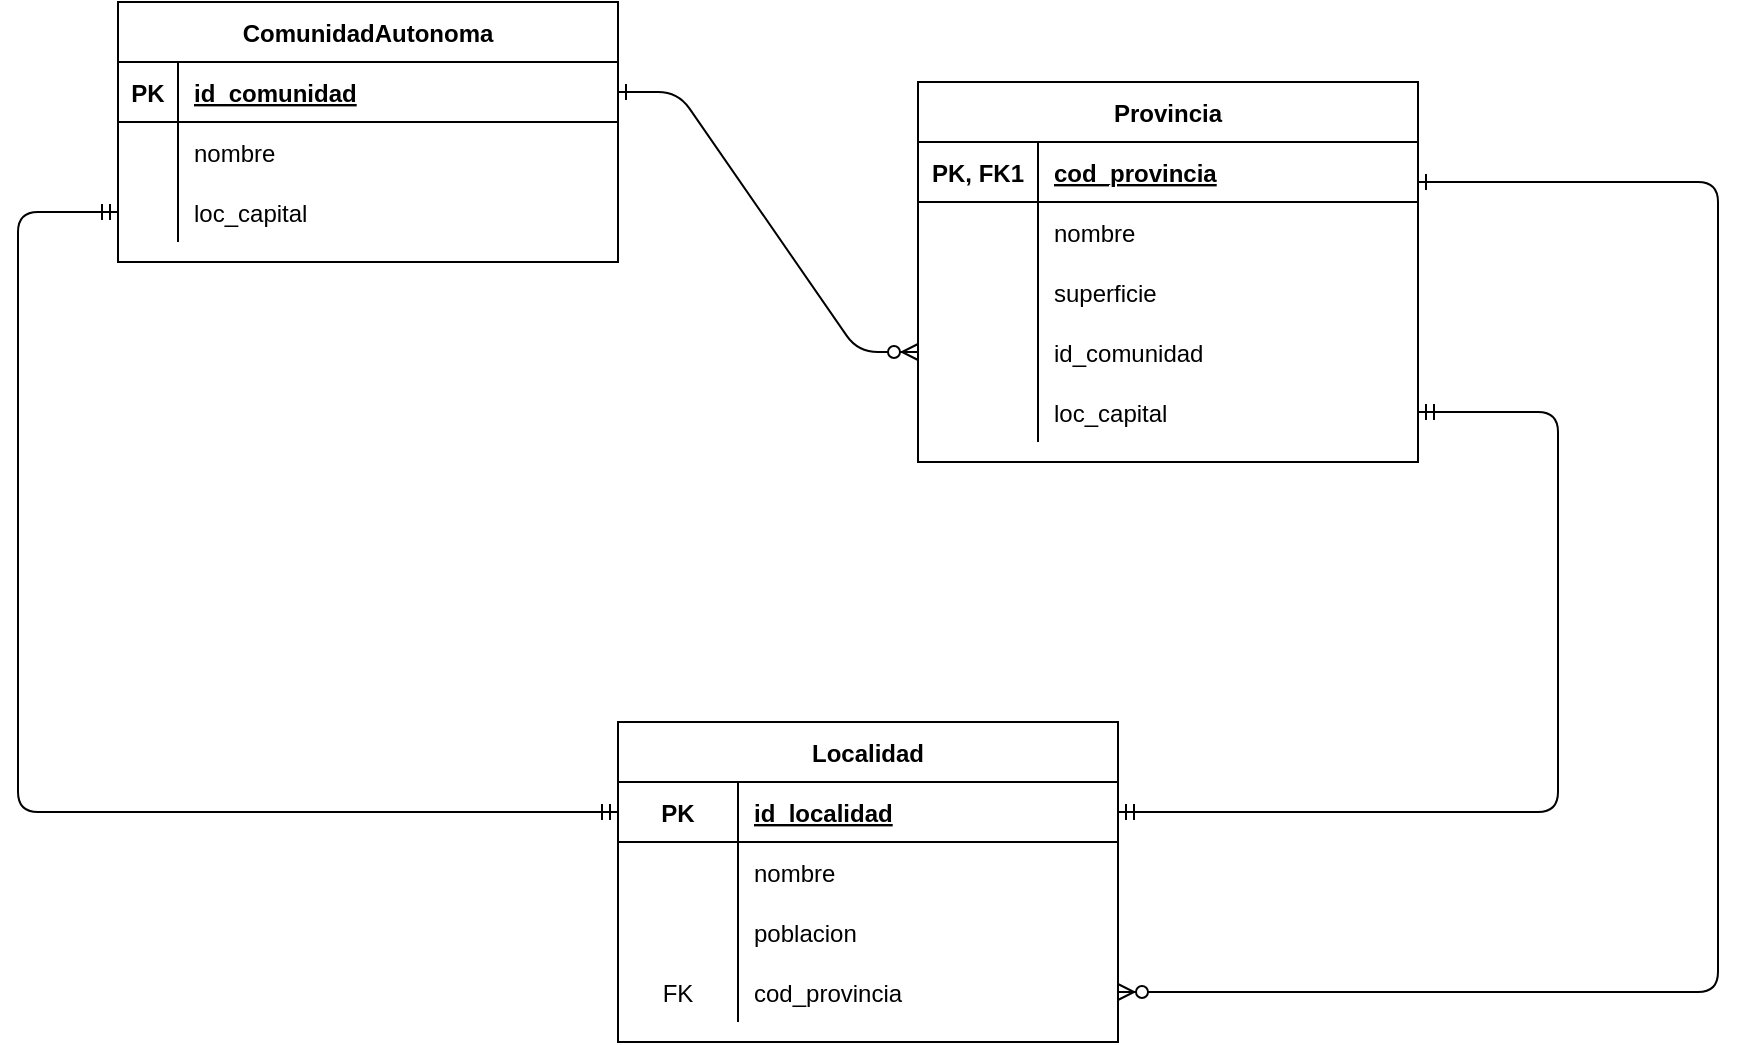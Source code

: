 <mxfile version="14.4.3" type="device"><diagram id="PFz4KowHKHH84I_yoqn-" name="Página-1"><mxGraphModel dx="852" dy="494" grid="1" gridSize="10" guides="1" tooltips="1" connect="1" arrows="1" fold="1" page="1" pageScale="1" pageWidth="1169" pageHeight="827" math="0" shadow="0"><root><mxCell id="0"/><mxCell id="1" parent="0"/><mxCell id="AvdT3rn0lqyyP3pU4Ql2-1" value="" style="edgeStyle=entityRelationEdgeStyle;endArrow=ERzeroToMany;startArrow=ERone;endFill=1;startFill=0;entryX=0;entryY=0.5;entryDx=0;entryDy=0;" parent="1" source="AvdT3rn0lqyyP3pU4Ql2-32" target="5IuBYr37noK2EK_UhRJi-4" edge="1"><mxGeometry width="100" height="100" relative="1" as="geometry"><mxPoint x="560" y="720" as="sourcePoint"/><mxPoint x="680" y="195" as="targetPoint"/></mxGeometry></mxCell><mxCell id="AvdT3rn0lqyyP3pU4Ql2-2" value="Provincia" style="shape=table;startSize=30;container=1;collapsible=1;childLayout=tableLayout;fixedRows=1;rowLines=0;fontStyle=1;align=center;resizeLast=1;" parent="1" vertex="1"><mxGeometry x="700" y="110" width="250" height="190" as="geometry"/></mxCell><mxCell id="AvdT3rn0lqyyP3pU4Ql2-3" value="" style="shape=partialRectangle;collapsible=0;dropTarget=0;pointerEvents=0;fillColor=none;points=[[0,0.5],[1,0.5]];portConstraint=eastwest;top=0;left=0;right=0;bottom=1;" parent="AvdT3rn0lqyyP3pU4Ql2-2" vertex="1"><mxGeometry y="30" width="250" height="30" as="geometry"/></mxCell><mxCell id="AvdT3rn0lqyyP3pU4Ql2-4" value="PK, FK1" style="shape=partialRectangle;overflow=hidden;connectable=0;fillColor=none;top=0;left=0;bottom=0;right=0;fontStyle=1;" parent="AvdT3rn0lqyyP3pU4Ql2-3" vertex="1"><mxGeometry width="60" height="30" as="geometry"/></mxCell><mxCell id="AvdT3rn0lqyyP3pU4Ql2-5" value="cod_provincia" style="shape=partialRectangle;overflow=hidden;connectable=0;fillColor=none;top=0;left=0;bottom=0;right=0;align=left;spacingLeft=6;fontStyle=5;" parent="AvdT3rn0lqyyP3pU4Ql2-3" vertex="1"><mxGeometry x="60" width="190" height="30" as="geometry"/></mxCell><mxCell id="AvdT3rn0lqyyP3pU4Ql2-9" value="" style="shape=partialRectangle;collapsible=0;dropTarget=0;pointerEvents=0;fillColor=none;points=[[0,0.5],[1,0.5]];portConstraint=eastwest;top=0;left=0;right=0;bottom=0;" parent="AvdT3rn0lqyyP3pU4Ql2-2" vertex="1"><mxGeometry y="60" width="250" height="30" as="geometry"/></mxCell><mxCell id="AvdT3rn0lqyyP3pU4Ql2-10" value="" style="shape=partialRectangle;overflow=hidden;connectable=0;fillColor=none;top=0;left=0;bottom=0;right=0;" parent="AvdT3rn0lqyyP3pU4Ql2-9" vertex="1"><mxGeometry width="60" height="30" as="geometry"/></mxCell><mxCell id="AvdT3rn0lqyyP3pU4Ql2-11" value="nombre" style="shape=partialRectangle;overflow=hidden;connectable=0;fillColor=none;top=0;left=0;bottom=0;right=0;align=left;spacingLeft=6;" parent="AvdT3rn0lqyyP3pU4Ql2-9" vertex="1"><mxGeometry x="60" width="190" height="30" as="geometry"/></mxCell><mxCell id="AvdT3rn0lqyyP3pU4Ql2-12" value="" style="shape=partialRectangle;collapsible=0;dropTarget=0;pointerEvents=0;fillColor=none;points=[[0,0.5],[1,0.5]];portConstraint=eastwest;top=0;left=0;right=0;bottom=0;" parent="AvdT3rn0lqyyP3pU4Ql2-2" vertex="1"><mxGeometry y="90" width="250" height="30" as="geometry"/></mxCell><mxCell id="AvdT3rn0lqyyP3pU4Ql2-13" value="" style="shape=partialRectangle;overflow=hidden;connectable=0;fillColor=none;top=0;left=0;bottom=0;right=0;" parent="AvdT3rn0lqyyP3pU4Ql2-12" vertex="1"><mxGeometry width="60" height="30" as="geometry"/></mxCell><mxCell id="AvdT3rn0lqyyP3pU4Ql2-14" value="superficie" style="shape=partialRectangle;overflow=hidden;connectable=0;fillColor=none;top=0;left=0;bottom=0;right=0;align=left;spacingLeft=6;" parent="AvdT3rn0lqyyP3pU4Ql2-12" vertex="1"><mxGeometry x="60" width="190" height="30" as="geometry"/></mxCell><mxCell id="5IuBYr37noK2EK_UhRJi-4" value="" style="shape=partialRectangle;collapsible=0;dropTarget=0;pointerEvents=0;fillColor=none;points=[[0,0.5],[1,0.5]];portConstraint=eastwest;top=0;left=0;right=0;bottom=0;" vertex="1" parent="AvdT3rn0lqyyP3pU4Ql2-2"><mxGeometry y="120" width="250" height="30" as="geometry"/></mxCell><mxCell id="5IuBYr37noK2EK_UhRJi-5" value="" style="shape=partialRectangle;overflow=hidden;connectable=0;fillColor=none;top=0;left=0;bottom=0;right=0;" vertex="1" parent="5IuBYr37noK2EK_UhRJi-4"><mxGeometry width="60" height="30" as="geometry"/></mxCell><mxCell id="5IuBYr37noK2EK_UhRJi-6" value="id_comunidad" style="shape=partialRectangle;overflow=hidden;connectable=0;fillColor=none;top=0;left=0;bottom=0;right=0;align=left;spacingLeft=6;" vertex="1" parent="5IuBYr37noK2EK_UhRJi-4"><mxGeometry x="60" width="190" height="30" as="geometry"/></mxCell><mxCell id="5IuBYr37noK2EK_UhRJi-7" value="" style="shape=partialRectangle;collapsible=0;dropTarget=0;pointerEvents=0;fillColor=none;points=[[0,0.5],[1,0.5]];portConstraint=eastwest;top=0;left=0;right=0;bottom=0;" vertex="1" parent="AvdT3rn0lqyyP3pU4Ql2-2"><mxGeometry y="150" width="250" height="30" as="geometry"/></mxCell><mxCell id="5IuBYr37noK2EK_UhRJi-8" value="" style="shape=partialRectangle;overflow=hidden;connectable=0;fillColor=none;top=0;left=0;bottom=0;right=0;" vertex="1" parent="5IuBYr37noK2EK_UhRJi-7"><mxGeometry width="60" height="30" as="geometry"/></mxCell><mxCell id="5IuBYr37noK2EK_UhRJi-9" value="loc_capital" style="shape=partialRectangle;overflow=hidden;connectable=0;fillColor=none;top=0;left=0;bottom=0;right=0;align=left;spacingLeft=6;" vertex="1" parent="5IuBYr37noK2EK_UhRJi-7"><mxGeometry x="60" width="190" height="30" as="geometry"/></mxCell><mxCell id="AvdT3rn0lqyyP3pU4Ql2-15" value="Localidad" style="shape=table;startSize=30;container=1;collapsible=1;childLayout=tableLayout;fixedRows=1;rowLines=0;fontStyle=1;align=center;resizeLast=1;" parent="1" vertex="1"><mxGeometry x="550" y="430" width="250" height="160" as="geometry"/></mxCell><mxCell id="AvdT3rn0lqyyP3pU4Ql2-16" value="" style="shape=partialRectangle;collapsible=0;dropTarget=0;pointerEvents=0;fillColor=none;points=[[0,0.5],[1,0.5]];portConstraint=eastwest;top=0;left=0;right=0;bottom=1;" parent="AvdT3rn0lqyyP3pU4Ql2-15" vertex="1"><mxGeometry y="30" width="250" height="30" as="geometry"/></mxCell><mxCell id="AvdT3rn0lqyyP3pU4Ql2-17" value="PK" style="shape=partialRectangle;overflow=hidden;connectable=0;fillColor=none;top=0;left=0;bottom=0;right=0;fontStyle=1;" parent="AvdT3rn0lqyyP3pU4Ql2-16" vertex="1"><mxGeometry width="60" height="30" as="geometry"/></mxCell><mxCell id="AvdT3rn0lqyyP3pU4Ql2-18" value="id_localidad" style="shape=partialRectangle;overflow=hidden;connectable=0;fillColor=none;top=0;left=0;bottom=0;right=0;align=left;spacingLeft=6;fontStyle=5;" parent="AvdT3rn0lqyyP3pU4Ql2-16" vertex="1"><mxGeometry x="60" width="190" height="30" as="geometry"/></mxCell><mxCell id="AvdT3rn0lqyyP3pU4Ql2-22" value="" style="shape=partialRectangle;collapsible=0;dropTarget=0;pointerEvents=0;fillColor=none;points=[[0,0.5],[1,0.5]];portConstraint=eastwest;top=0;left=0;right=0;bottom=0;" parent="AvdT3rn0lqyyP3pU4Ql2-15" vertex="1"><mxGeometry y="60" width="250" height="30" as="geometry"/></mxCell><mxCell id="AvdT3rn0lqyyP3pU4Ql2-23" value="" style="shape=partialRectangle;overflow=hidden;connectable=0;fillColor=none;top=0;left=0;bottom=0;right=0;" parent="AvdT3rn0lqyyP3pU4Ql2-22" vertex="1"><mxGeometry width="60" height="30" as="geometry"/></mxCell><mxCell id="AvdT3rn0lqyyP3pU4Ql2-24" value="nombre" style="shape=partialRectangle;overflow=hidden;connectable=0;fillColor=none;top=0;left=0;bottom=0;right=0;align=left;spacingLeft=6;" parent="AvdT3rn0lqyyP3pU4Ql2-22" vertex="1"><mxGeometry x="60" width="190" height="30" as="geometry"/></mxCell><mxCell id="AvdT3rn0lqyyP3pU4Ql2-25" value="" style="shape=partialRectangle;collapsible=0;dropTarget=0;pointerEvents=0;fillColor=none;points=[[0,0.5],[1,0.5]];portConstraint=eastwest;top=0;left=0;right=0;bottom=0;" parent="AvdT3rn0lqyyP3pU4Ql2-15" vertex="1"><mxGeometry y="90" width="250" height="30" as="geometry"/></mxCell><mxCell id="AvdT3rn0lqyyP3pU4Ql2-26" value="" style="shape=partialRectangle;overflow=hidden;connectable=0;fillColor=none;top=0;left=0;bottom=0;right=0;" parent="AvdT3rn0lqyyP3pU4Ql2-25" vertex="1"><mxGeometry width="60" height="30" as="geometry"/></mxCell><mxCell id="AvdT3rn0lqyyP3pU4Ql2-27" value="poblacion" style="shape=partialRectangle;overflow=hidden;connectable=0;fillColor=none;top=0;left=0;bottom=0;right=0;align=left;spacingLeft=6;" parent="AvdT3rn0lqyyP3pU4Ql2-25" vertex="1"><mxGeometry x="60" width="190" height="30" as="geometry"/></mxCell><mxCell id="5IuBYr37noK2EK_UhRJi-1" value="" style="shape=partialRectangle;collapsible=0;dropTarget=0;pointerEvents=0;fillColor=none;points=[[0,0.5],[1,0.5]];portConstraint=eastwest;top=0;left=0;right=0;bottom=0;" vertex="1" parent="AvdT3rn0lqyyP3pU4Ql2-15"><mxGeometry y="120" width="250" height="30" as="geometry"/></mxCell><mxCell id="5IuBYr37noK2EK_UhRJi-2" value="FK" style="shape=partialRectangle;overflow=hidden;connectable=0;fillColor=none;top=0;left=0;bottom=0;right=0;" vertex="1" parent="5IuBYr37noK2EK_UhRJi-1"><mxGeometry width="60" height="30" as="geometry"/></mxCell><mxCell id="5IuBYr37noK2EK_UhRJi-3" value="cod_provincia" style="shape=partialRectangle;overflow=hidden;connectable=0;fillColor=none;top=0;left=0;bottom=0;right=0;align=left;spacingLeft=6;" vertex="1" parent="5IuBYr37noK2EK_UhRJi-1"><mxGeometry x="60" width="190" height="30" as="geometry"/></mxCell><mxCell id="AvdT3rn0lqyyP3pU4Ql2-31" value="ComunidadAutonoma" style="shape=table;startSize=30;container=1;collapsible=1;childLayout=tableLayout;fixedRows=1;rowLines=0;fontStyle=1;align=center;resizeLast=1;" parent="1" vertex="1"><mxGeometry x="300" y="70" width="250" height="130" as="geometry"/></mxCell><mxCell id="AvdT3rn0lqyyP3pU4Ql2-32" value="" style="shape=partialRectangle;collapsible=0;dropTarget=0;pointerEvents=0;fillColor=none;points=[[0,0.5],[1,0.5]];portConstraint=eastwest;top=0;left=0;right=0;bottom=1;" parent="AvdT3rn0lqyyP3pU4Ql2-31" vertex="1"><mxGeometry y="30" width="250" height="30" as="geometry"/></mxCell><mxCell id="AvdT3rn0lqyyP3pU4Ql2-33" value="PK" style="shape=partialRectangle;overflow=hidden;connectable=0;fillColor=none;top=0;left=0;bottom=0;right=0;fontStyle=1;" parent="AvdT3rn0lqyyP3pU4Ql2-32" vertex="1"><mxGeometry width="30" height="30" as="geometry"/></mxCell><mxCell id="AvdT3rn0lqyyP3pU4Ql2-34" value="id_comunidad" style="shape=partialRectangle;overflow=hidden;connectable=0;fillColor=none;top=0;left=0;bottom=0;right=0;align=left;spacingLeft=6;fontStyle=5;" parent="AvdT3rn0lqyyP3pU4Ql2-32" vertex="1"><mxGeometry x="30" width="220" height="30" as="geometry"/></mxCell><mxCell id="AvdT3rn0lqyyP3pU4Ql2-35" value="" style="shape=partialRectangle;collapsible=0;dropTarget=0;pointerEvents=0;fillColor=none;points=[[0,0.5],[1,0.5]];portConstraint=eastwest;top=0;left=0;right=0;bottom=0;" parent="AvdT3rn0lqyyP3pU4Ql2-31" vertex="1"><mxGeometry y="60" width="250" height="30" as="geometry"/></mxCell><mxCell id="AvdT3rn0lqyyP3pU4Ql2-36" value="" style="shape=partialRectangle;overflow=hidden;connectable=0;fillColor=none;top=0;left=0;bottom=0;right=0;" parent="AvdT3rn0lqyyP3pU4Ql2-35" vertex="1"><mxGeometry width="30" height="30" as="geometry"/></mxCell><mxCell id="AvdT3rn0lqyyP3pU4Ql2-37" value="nombre" style="shape=partialRectangle;overflow=hidden;connectable=0;fillColor=none;top=0;left=0;bottom=0;right=0;align=left;spacingLeft=6;" parent="AvdT3rn0lqyyP3pU4Ql2-35" vertex="1"><mxGeometry x="30" width="220" height="30" as="geometry"/></mxCell><mxCell id="5IuBYr37noK2EK_UhRJi-10" value="" style="shape=partialRectangle;collapsible=0;dropTarget=0;pointerEvents=0;fillColor=none;points=[[0,0.5],[1,0.5]];portConstraint=eastwest;top=0;left=0;right=0;bottom=0;" vertex="1" parent="AvdT3rn0lqyyP3pU4Ql2-31"><mxGeometry y="90" width="250" height="30" as="geometry"/></mxCell><mxCell id="5IuBYr37noK2EK_UhRJi-11" value="" style="shape=partialRectangle;overflow=hidden;connectable=0;fillColor=none;top=0;left=0;bottom=0;right=0;" vertex="1" parent="5IuBYr37noK2EK_UhRJi-10"><mxGeometry width="30" height="30" as="geometry"/></mxCell><mxCell id="5IuBYr37noK2EK_UhRJi-12" value="loc_capital" style="shape=partialRectangle;overflow=hidden;connectable=0;fillColor=none;top=0;left=0;bottom=0;right=0;align=left;spacingLeft=6;" vertex="1" parent="5IuBYr37noK2EK_UhRJi-10"><mxGeometry x="30" width="220" height="30" as="geometry"/></mxCell><mxCell id="AvdT3rn0lqyyP3pU4Ql2-56" value="" style="edgeStyle=orthogonalEdgeStyle;endArrow=ERzeroToMany;startArrow=ERone;endFill=1;startFill=0;" parent="1" target="5IuBYr37noK2EK_UhRJi-1" edge="1"><mxGeometry width="100" height="100" relative="1" as="geometry"><mxPoint x="950" y="160" as="sourcePoint"/><mxPoint x="550" y="505" as="targetPoint"/><Array as="points"><mxPoint x="1100" y="160"/><mxPoint x="1100" y="565"/></Array></mxGeometry></mxCell><mxCell id="5IuBYr37noK2EK_UhRJi-13" value="" style="edgeStyle=orthogonalEdgeStyle;fontSize=12;html=1;endArrow=ERmandOne;startArrow=ERmandOne;entryX=1;entryY=0.5;entryDx=0;entryDy=0;" edge="1" parent="1" source="AvdT3rn0lqyyP3pU4Ql2-16" target="5IuBYr37noK2EK_UhRJi-7"><mxGeometry width="100" height="100" relative="1" as="geometry"><mxPoint x="640" y="410" as="sourcePoint"/><mxPoint x="740" y="310" as="targetPoint"/><Array as="points"><mxPoint x="1020" y="475"/><mxPoint x="1020" y="275"/></Array></mxGeometry></mxCell><mxCell id="5IuBYr37noK2EK_UhRJi-14" value="" style="edgeStyle=orthogonalEdgeStyle;fontSize=12;html=1;endArrow=ERmandOne;startArrow=ERmandOne;entryX=0;entryY=0.5;entryDx=0;entryDy=0;exitX=0;exitY=0.5;exitDx=0;exitDy=0;" edge="1" parent="1" source="AvdT3rn0lqyyP3pU4Ql2-16" target="5IuBYr37noK2EK_UhRJi-10"><mxGeometry width="100" height="100" relative="1" as="geometry"><mxPoint x="810" y="485" as="sourcePoint"/><mxPoint x="960" y="285" as="targetPoint"/><Array as="points"><mxPoint x="250" y="475"/><mxPoint x="250" y="175"/></Array></mxGeometry></mxCell></root></mxGraphModel></diagram></mxfile>
